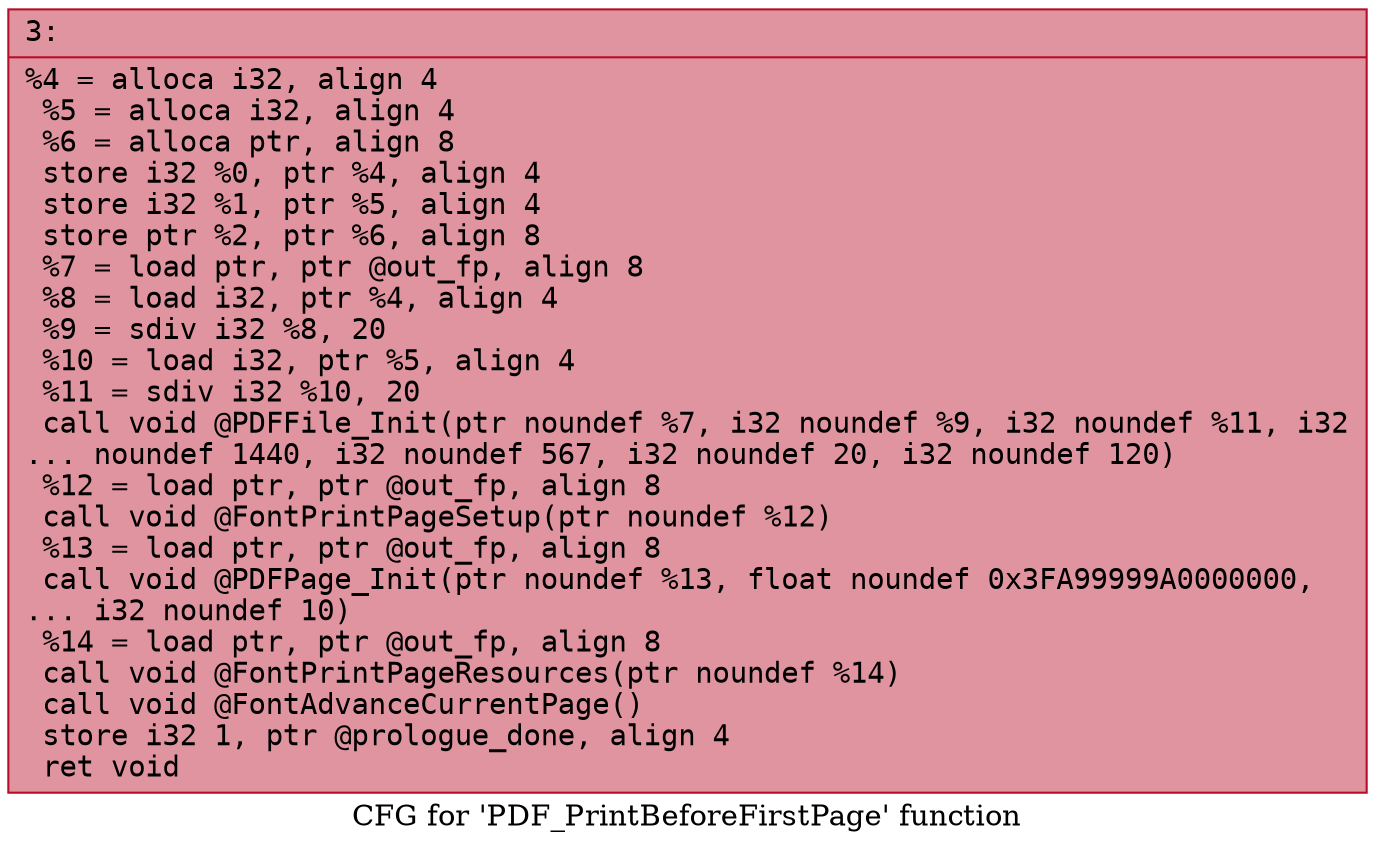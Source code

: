 digraph "CFG for 'PDF_PrintBeforeFirstPage' function" {
	label="CFG for 'PDF_PrintBeforeFirstPage' function";

	Node0x6000016223a0 [shape=record,color="#b70d28ff", style=filled, fillcolor="#b70d2870" fontname="Courier",label="{3:\l|  %4 = alloca i32, align 4\l  %5 = alloca i32, align 4\l  %6 = alloca ptr, align 8\l  store i32 %0, ptr %4, align 4\l  store i32 %1, ptr %5, align 4\l  store ptr %2, ptr %6, align 8\l  %7 = load ptr, ptr @out_fp, align 8\l  %8 = load i32, ptr %4, align 4\l  %9 = sdiv i32 %8, 20\l  %10 = load i32, ptr %5, align 4\l  %11 = sdiv i32 %10, 20\l  call void @PDFFile_Init(ptr noundef %7, i32 noundef %9, i32 noundef %11, i32\l... noundef 1440, i32 noundef 567, i32 noundef 20, i32 noundef 120)\l  %12 = load ptr, ptr @out_fp, align 8\l  call void @FontPrintPageSetup(ptr noundef %12)\l  %13 = load ptr, ptr @out_fp, align 8\l  call void @PDFPage_Init(ptr noundef %13, float noundef 0x3FA99999A0000000,\l... i32 noundef 10)\l  %14 = load ptr, ptr @out_fp, align 8\l  call void @FontPrintPageResources(ptr noundef %14)\l  call void @FontAdvanceCurrentPage()\l  store i32 1, ptr @prologue_done, align 4\l  ret void\l}"];
}
